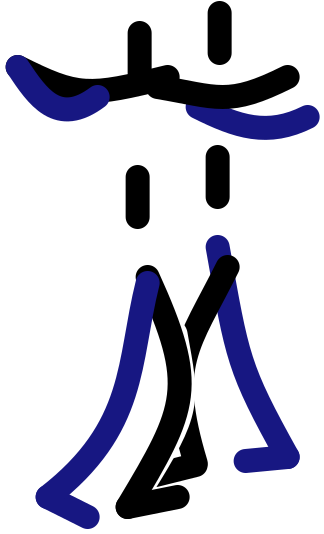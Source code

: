 <?xml version="1.0" encoding="UTF-8"?>
<dia:diagram xmlns:dia="http://www.lysator.liu.se/~alla/dia/">
  <dia:layer name="fundo" visible="false" connectable="false">
    <dia:object type="Standard - Line" version="0" id="O0">
      <dia:attribute name="obj_pos">
        <dia:point val="47.5,-10"/>
      </dia:attribute>
      <dia:attribute name="obj_bb">
        <dia:rectangle val="47.446,-13.794;85.554,-9.946"/>
      </dia:attribute>
      <dia:attribute name="conn_endpoints">
        <dia:point val="47.5,-10"/>
        <dia:point val="85.5,-13.5"/>
      </dia:attribute>
      <dia:attribute name="numcp">
        <dia:int val="1"/>
      </dia:attribute>
      <dia:attribute name="end_arrow">
        <dia:enum val="22"/>
      </dia:attribute>
      <dia:attribute name="end_arrow_length">
        <dia:real val="0.5"/>
      </dia:attribute>
      <dia:attribute name="end_arrow_width">
        <dia:real val="0.5"/>
      </dia:attribute>
    </dia:object>
    <dia:object type="Standard - Line" version="0" id="O1">
      <dia:attribute name="obj_pos">
        <dia:point val="63.6,-43.2"/>
      </dia:attribute>
      <dia:attribute name="obj_bb">
        <dia:rectangle val="63.238,-43.25;63.962,-8.15"/>
      </dia:attribute>
      <dia:attribute name="conn_endpoints">
        <dia:point val="63.6,-43.2"/>
        <dia:point val="63.6,-8.2"/>
      </dia:attribute>
      <dia:attribute name="numcp">
        <dia:int val="1"/>
      </dia:attribute>
      <dia:attribute name="end_arrow">
        <dia:enum val="22"/>
      </dia:attribute>
      <dia:attribute name="end_arrow_length">
        <dia:real val="0.5"/>
      </dia:attribute>
      <dia:attribute name="end_arrow_width">
        <dia:real val="0.5"/>
      </dia:attribute>
    </dia:object>
    <dia:object type="Standard - Line" version="0" id="O2">
      <dia:attribute name="obj_pos">
        <dia:point val="48,-34"/>
      </dia:attribute>
      <dia:attribute name="obj_bb">
        <dia:rectangle val="47.946,-34.054;86.054,-30.696"/>
      </dia:attribute>
      <dia:attribute name="conn_endpoints">
        <dia:point val="48,-34"/>
        <dia:point val="86,-31"/>
      </dia:attribute>
      <dia:attribute name="numcp">
        <dia:int val="1"/>
      </dia:attribute>
      <dia:attribute name="end_arrow">
        <dia:enum val="22"/>
      </dia:attribute>
      <dia:attribute name="end_arrow_length">
        <dia:real val="0.5"/>
      </dia:attribute>
      <dia:attribute name="end_arrow_width">
        <dia:real val="0.5"/>
      </dia:attribute>
    </dia:object>
  </dia:layer>
  <dia:layer name="Segundo plano" visible="true" connectable="true" active="true">
    <dia:object type="Standard - BezierLine" version="0" id="O3">
      <dia:attribute name="obj_pos">
        <dia:point val="66,-32.5"/>
      </dia:attribute>
      <dia:attribute name="obj_bb">
        <dia:rectangle val="57.695,-33.805;66.728,-31.203"/>
      </dia:attribute>
      <dia:attribute name="bez_points">
        <dia:point val="66,-32.5"/>
        <dia:point val="62,-31.5"/>
        <dia:point val="61.5,-31.5"/>
        <dia:point val="58.5,-33"/>
      </dia:attribute>
      <dia:attribute name="corner_types">
        <dia:enum val="0"/>
        <dia:enum val="0"/>
      </dia:attribute>
      <dia:attribute name="line_width">
        <dia:real val="1.2"/>
      </dia:attribute>
      <dia:attribute name="line_caps">
        <dia:enum val="1"/>
      </dia:attribute>
    </dia:object>
    <dia:object type="Standard - BezierLine" version="0" id="O4">
      <dia:attribute name="obj_pos">
        <dia:point val="68.5,-24"/>
      </dia:attribute>
      <dia:attribute name="obj_bb">
        <dia:rectangle val="67.804,-24.696;72.816,-12.684"/>
      </dia:attribute>
      <dia:attribute name="bez_points">
        <dia:point val="68.5,-24"/>
        <dia:point val="69.5,-18.4"/>
        <dia:point val="69.5,-18"/>
        <dia:point val="72,-13.5"/>
      </dia:attribute>
      <dia:attribute name="corner_types">
        <dia:enum val="0"/>
        <dia:enum val="0"/>
      </dia:attribute>
      <dia:attribute name="line_color">
        <dia:color val="#171782ff"/>
      </dia:attribute>
      <dia:attribute name="line_width">
        <dia:real val="1.2"/>
      </dia:attribute>
      <dia:attribute name="line_caps">
        <dia:enum val="1"/>
      </dia:attribute>
    </dia:object>
    <dia:object type="stickman3d - pelvis-gray-150" version="1" id="O5">
      <dia:attribute name="obj_pos">
        <dia:point val="66.5,-27"/>
      </dia:attribute>
      <dia:attribute name="obj_bb">
        <dia:rectangle val="66.279,-27.156;71.295,-22.49"/>
      </dia:attribute>
      <dia:attribute name="meta">
        <dia:composite type="dict"/>
      </dia:attribute>
      <dia:attribute name="elem_corner">
        <dia:point val="66.5,-27"/>
      </dia:attribute>
      <dia:attribute name="elem_width">
        <dia:real val="4.5"/>
      </dia:attribute>
      <dia:attribute name="elem_height">
        <dia:real val="4.3"/>
      </dia:attribute>
      <dia:attribute name="line_width">
        <dia:real val="0.1"/>
      </dia:attribute>
      <dia:attribute name="line_colour">
        <dia:color val="#000000ff"/>
      </dia:attribute>
      <dia:attribute name="fill_colour">
        <dia:color val="#ffffffff"/>
      </dia:attribute>
      <dia:attribute name="show_background">
        <dia:boolean val="true"/>
      </dia:attribute>
      <dia:attribute name="line_style">
        <dia:enum val="0"/>
        <dia:real val="1"/>
      </dia:attribute>
      <dia:attribute name="flip_horizontal">
        <dia:boolean val="false"/>
      </dia:attribute>
      <dia:attribute name="flip_vertical">
        <dia:boolean val="false"/>
      </dia:attribute>
      <dia:attribute name="subscale">
        <dia:real val="1"/>
      </dia:attribute>
    </dia:object>
    <dia:object type="Standard - Line" version="0" id="O6">
      <dia:attribute name="obj_pos">
        <dia:point val="68.5,-28.5"/>
      </dia:attribute>
      <dia:attribute name="obj_bb">
        <dia:rectangle val="67.9,-29.1;69.1,-25.9"/>
      </dia:attribute>
      <dia:attribute name="conn_endpoints">
        <dia:point val="68.5,-28.5"/>
        <dia:point val="68.5,-26.5"/>
      </dia:attribute>
      <dia:attribute name="numcp">
        <dia:int val="1"/>
      </dia:attribute>
      <dia:attribute name="line_width">
        <dia:real val="1.2"/>
      </dia:attribute>
      <dia:attribute name="line_caps">
        <dia:enum val="1"/>
      </dia:attribute>
    </dia:object>
    <dia:object type="stickman3d - torax-gray-000" version="1" id="O7">
      <dia:attribute name="obj_pos">
        <dia:point val="65.1,-33.4"/>
      </dia:attribute>
      <dia:attribute name="obj_bb">
        <dia:rectangle val="64.989,-33.5;73.014,-27.771"/>
      </dia:attribute>
      <dia:attribute name="meta">
        <dia:composite type="dict"/>
      </dia:attribute>
      <dia:attribute name="elem_corner">
        <dia:point val="65.1,-33.4"/>
      </dia:attribute>
      <dia:attribute name="elem_width">
        <dia:real val="7.8"/>
      </dia:attribute>
      <dia:attribute name="elem_height">
        <dia:real val="5.5"/>
      </dia:attribute>
      <dia:attribute name="line_width">
        <dia:real val="0.1"/>
      </dia:attribute>
      <dia:attribute name="line_colour">
        <dia:color val="#000000ff"/>
      </dia:attribute>
      <dia:attribute name="fill_colour">
        <dia:color val="#ffffffff"/>
      </dia:attribute>
      <dia:attribute name="show_background">
        <dia:boolean val="true"/>
      </dia:attribute>
      <dia:attribute name="line_style">
        <dia:enum val="0"/>
        <dia:real val="1"/>
      </dia:attribute>
      <dia:attribute name="flip_horizontal">
        <dia:boolean val="false"/>
      </dia:attribute>
      <dia:attribute name="flip_vertical">
        <dia:boolean val="false"/>
      </dia:attribute>
      <dia:attribute name="subscale">
        <dia:real val="1"/>
      </dia:attribute>
    </dia:object>
    <dia:object type="Standard - Line" version="0" id="O8">
      <dia:attribute name="obj_pos">
        <dia:point val="68.6,-35.7"/>
      </dia:attribute>
      <dia:attribute name="obj_bb">
        <dia:rectangle val="68,-36.3;69.2,-33.1"/>
      </dia:attribute>
      <dia:attribute name="conn_endpoints">
        <dia:point val="68.6,-35.7"/>
        <dia:point val="68.6,-33.7"/>
      </dia:attribute>
      <dia:attribute name="numcp">
        <dia:int val="1"/>
      </dia:attribute>
      <dia:attribute name="line_width">
        <dia:real val="1.2"/>
      </dia:attribute>
      <dia:attribute name="line_caps">
        <dia:enum val="1"/>
      </dia:attribute>
    </dia:object>
    <dia:object type="stickman3d - head-gray" version="1" id="O9">
      <dia:attribute name="obj_pos">
        <dia:point val="66.6,-40"/>
      </dia:attribute>
      <dia:attribute name="obj_bb">
        <dia:rectangle val="66.5,-40.1;70.816,-33.9"/>
      </dia:attribute>
      <dia:attribute name="meta">
        <dia:composite type="dict"/>
      </dia:attribute>
      <dia:attribute name="elem_corner">
        <dia:point val="66.6,-40"/>
      </dia:attribute>
      <dia:attribute name="elem_width">
        <dia:real val="4.116"/>
      </dia:attribute>
      <dia:attribute name="elem_height">
        <dia:real val="6"/>
      </dia:attribute>
      <dia:attribute name="line_width">
        <dia:real val="0.1"/>
      </dia:attribute>
      <dia:attribute name="line_colour">
        <dia:color val="#000000ff"/>
      </dia:attribute>
      <dia:attribute name="fill_colour">
        <dia:color val="#ffffffff"/>
      </dia:attribute>
      <dia:attribute name="show_background">
        <dia:boolean val="true"/>
      </dia:attribute>
      <dia:attribute name="line_style">
        <dia:enum val="0"/>
        <dia:real val="1"/>
      </dia:attribute>
      <dia:attribute name="flip_horizontal">
        <dia:boolean val="false"/>
      </dia:attribute>
      <dia:attribute name="flip_vertical">
        <dia:boolean val="false"/>
      </dia:attribute>
      <dia:attribute name="subscale">
        <dia:real val="1"/>
      </dia:attribute>
    </dia:object>
    <dia:object type="Standard - BezierLine" version="0" id="O10">
      <dia:attribute name="obj_pos">
        <dia:point val="69,-23"/>
      </dia:attribute>
      <dia:attribute name="obj_bb">
        <dia:rectangle val="66.103,-23.805;69.805,-12.453"/>
      </dia:attribute>
      <dia:attribute name="bez_points">
        <dia:point val="69,-23"/>
        <dia:point val="67,-19"/>
        <dia:point val="65.9,-18.2"/>
        <dia:point val="67.4,-13.2"/>
      </dia:attribute>
      <dia:attribute name="corner_types">
        <dia:enum val="0"/>
        <dia:enum val="0"/>
      </dia:attribute>
      <dia:attribute name="line_width">
        <dia:real val="1.2"/>
      </dia:attribute>
      <dia:attribute name="line_caps">
        <dia:enum val="1"/>
      </dia:attribute>
    </dia:object>
    <dia:object type="Standard - Line" version="0" id="O11">
      <dia:attribute name="obj_pos">
        <dia:point val="72,-13.5"/>
      </dia:attribute>
      <dia:attribute name="obj_bb">
        <dia:rectangle val="69.246,-14.154;72.654,-12.646"/>
      </dia:attribute>
      <dia:attribute name="conn_endpoints">
        <dia:point val="72,-13.5"/>
        <dia:point val="69.9,-13.3"/>
      </dia:attribute>
      <dia:attribute name="numcp">
        <dia:int val="1"/>
      </dia:attribute>
      <dia:attribute name="line_color">
        <dia:color val="#171782ff"/>
      </dia:attribute>
      <dia:attribute name="line_width">
        <dia:real val="1.2"/>
      </dia:attribute>
      <dia:attribute name="line_caps">
        <dia:enum val="1"/>
      </dia:attribute>
    </dia:object>
    <dia:object type="Standard - Line" version="0" id="O12">
      <dia:attribute name="obj_pos">
        <dia:point val="65.4,-12.6"/>
      </dia:attribute>
      <dia:attribute name="obj_bb">
        <dia:rectangle val="64.672,-13.828;68.128,-11.872"/>
      </dia:attribute>
      <dia:attribute name="conn_endpoints">
        <dia:point val="65.4,-12.6"/>
        <dia:point val="67.4,-13.1"/>
      </dia:attribute>
      <dia:attribute name="numcp">
        <dia:int val="1"/>
      </dia:attribute>
      <dia:attribute name="line_width">
        <dia:real val="1.2"/>
      </dia:attribute>
      <dia:attribute name="line_caps">
        <dia:enum val="1"/>
      </dia:attribute>
    </dia:object>
    <dia:object type="Standard - BezierLine" version="0" id="O13">
      <dia:attribute name="obj_pos">
        <dia:point val="66.2,-19.6"/>
      </dia:attribute>
      <dia:attribute name="obj_bb">
        <dia:rectangle val="63.398,-20.527;67.385,-10.898"/>
      </dia:attribute>
      <dia:attribute name="bez_points">
        <dia:point val="66.2,-19.6"/>
        <dia:point val="66.8,-16.2"/>
        <dia:point val="67,-16"/>
        <dia:point val="64.5,-12"/>
      </dia:attribute>
      <dia:attribute name="corner_types">
        <dia:enum val="0"/>
        <dia:enum val="0"/>
      </dia:attribute>
      <dia:attribute name="line_color">
        <dia:color val="#ffffffff"/>
      </dia:attribute>
      <dia:attribute name="line_width">
        <dia:real val="1.6"/>
      </dia:attribute>
      <dia:attribute name="line_caps">
        <dia:enum val="1"/>
      </dia:attribute>
    </dia:object>
    <dia:object type="Standard - BezierLine" version="0" id="O14">
      <dia:attribute name="obj_pos">
        <dia:point val="62.5,-31.5"/>
      </dia:attribute>
      <dia:attribute name="obj_bb">
        <dia:rectangle val="57.668,-33.832;63.34,-30.279"/>
      </dia:attribute>
      <dia:attribute name="bez_points">
        <dia:point val="62.5,-31.5"/>
        <dia:point val="60.5,-30"/>
        <dia:point val="59.5,-31.5"/>
        <dia:point val="58.5,-33"/>
      </dia:attribute>
      <dia:attribute name="corner_types">
        <dia:enum val="0"/>
        <dia:enum val="0"/>
      </dia:attribute>
      <dia:attribute name="line_color">
        <dia:color val="#171782ff"/>
      </dia:attribute>
      <dia:attribute name="line_width">
        <dia:real val="1.2"/>
      </dia:attribute>
      <dia:attribute name="line_caps">
        <dia:enum val="1"/>
      </dia:attribute>
    </dia:object>
    <dia:object type="Standard - BezierLine" version="0" id="O15">
      <dia:attribute name="obj_pos">
        <dia:point val="65,-22.5"/>
      </dia:attribute>
      <dia:attribute name="obj_bb">
        <dia:rectangle val="63.177,-23.294;67.201,-10.177"/>
      </dia:attribute>
      <dia:attribute name="bez_points">
        <dia:point val="65,-22.5"/>
        <dia:point val="67.5,-17"/>
        <dia:point val="67,-16"/>
        <dia:point val="64,-11"/>
      </dia:attribute>
      <dia:attribute name="corner_types">
        <dia:enum val="0"/>
        <dia:enum val="0"/>
      </dia:attribute>
      <dia:attribute name="line_width">
        <dia:real val="1.2"/>
      </dia:attribute>
      <dia:attribute name="line_caps">
        <dia:enum val="1"/>
      </dia:attribute>
    </dia:object>
    <dia:object type="Standard - Line" version="0" id="O16">
      <dia:attribute name="obj_pos">
        <dia:point val="64,-11"/>
      </dia:attribute>
      <dia:attribute name="obj_bb">
        <dia:rectangle val="63.294,-12.206;67.206,-10.294"/>
      </dia:attribute>
      <dia:attribute name="conn_endpoints">
        <dia:point val="64,-11"/>
        <dia:point val="66.5,-11.5"/>
      </dia:attribute>
      <dia:attribute name="numcp">
        <dia:int val="1"/>
      </dia:attribute>
      <dia:attribute name="line_width">
        <dia:real val="1.2"/>
      </dia:attribute>
      <dia:attribute name="line_caps">
        <dia:enum val="1"/>
      </dia:attribute>
    </dia:object>
    <dia:object type="stickman3d - pelvis-white-150" version="1" id="O17">
      <dia:attribute name="obj_pos">
        <dia:point val="62.5,-26"/>
      </dia:attribute>
      <dia:attribute name="obj_bb">
        <dia:rectangle val="62.279,-26.156;67.295,-21.49"/>
      </dia:attribute>
      <dia:attribute name="meta">
        <dia:composite type="dict"/>
      </dia:attribute>
      <dia:attribute name="elem_corner">
        <dia:point val="62.5,-26"/>
      </dia:attribute>
      <dia:attribute name="elem_width">
        <dia:real val="4.5"/>
      </dia:attribute>
      <dia:attribute name="elem_height">
        <dia:real val="4.3"/>
      </dia:attribute>
      <dia:attribute name="line_width">
        <dia:real val="0.1"/>
      </dia:attribute>
      <dia:attribute name="line_colour">
        <dia:color val="#000000ff"/>
      </dia:attribute>
      <dia:attribute name="fill_colour">
        <dia:color val="#ffffffff"/>
      </dia:attribute>
      <dia:attribute name="show_background">
        <dia:boolean val="true"/>
      </dia:attribute>
      <dia:attribute name="line_style">
        <dia:enum val="0"/>
        <dia:real val="1"/>
      </dia:attribute>
      <dia:attribute name="flip_horizontal">
        <dia:boolean val="false"/>
      </dia:attribute>
      <dia:attribute name="flip_vertical">
        <dia:boolean val="false"/>
      </dia:attribute>
      <dia:attribute name="subscale">
        <dia:real val="1"/>
      </dia:attribute>
    </dia:object>
    <dia:object type="Standard - Line" version="0" id="O18">
      <dia:attribute name="obj_pos">
        <dia:point val="64.5,-27.5"/>
      </dia:attribute>
      <dia:attribute name="obj_bb">
        <dia:rectangle val="63.9,-28.1;65.1,-24.9"/>
      </dia:attribute>
      <dia:attribute name="conn_endpoints">
        <dia:point val="64.5,-27.5"/>
        <dia:point val="64.5,-25.5"/>
      </dia:attribute>
      <dia:attribute name="numcp">
        <dia:int val="1"/>
      </dia:attribute>
      <dia:attribute name="line_width">
        <dia:real val="1.2"/>
      </dia:attribute>
      <dia:attribute name="line_caps">
        <dia:enum val="1"/>
      </dia:attribute>
    </dia:object>
    <dia:object type="stickman3d - torax-white-000" version="1" id="O19">
      <dia:attribute name="obj_pos">
        <dia:point val="61,-32.3"/>
      </dia:attribute>
      <dia:attribute name="obj_bb">
        <dia:rectangle val="60.889,-32.4;68.914,-26.671"/>
      </dia:attribute>
      <dia:attribute name="meta">
        <dia:composite type="dict"/>
      </dia:attribute>
      <dia:attribute name="elem_corner">
        <dia:point val="61,-32.3"/>
      </dia:attribute>
      <dia:attribute name="elem_width">
        <dia:real val="7.8"/>
      </dia:attribute>
      <dia:attribute name="elem_height">
        <dia:real val="5.5"/>
      </dia:attribute>
      <dia:attribute name="line_width">
        <dia:real val="0.1"/>
      </dia:attribute>
      <dia:attribute name="line_colour">
        <dia:color val="#000000ff"/>
      </dia:attribute>
      <dia:attribute name="fill_colour">
        <dia:color val="#ffffffff"/>
      </dia:attribute>
      <dia:attribute name="show_background">
        <dia:boolean val="true"/>
      </dia:attribute>
      <dia:attribute name="line_style">
        <dia:enum val="0"/>
        <dia:real val="1"/>
      </dia:attribute>
      <dia:attribute name="flip_horizontal">
        <dia:boolean val="false"/>
      </dia:attribute>
      <dia:attribute name="flip_vertical">
        <dia:boolean val="false"/>
      </dia:attribute>
      <dia:attribute name="subscale">
        <dia:real val="1"/>
      </dia:attribute>
    </dia:object>
    <dia:object type="Standard - Line" version="0" id="O20">
      <dia:attribute name="obj_pos">
        <dia:point val="64.6,-34.7"/>
      </dia:attribute>
      <dia:attribute name="obj_bb">
        <dia:rectangle val="64,-35.3;65.2,-32.1"/>
      </dia:attribute>
      <dia:attribute name="conn_endpoints">
        <dia:point val="64.6,-34.7"/>
        <dia:point val="64.6,-32.7"/>
      </dia:attribute>
      <dia:attribute name="numcp">
        <dia:int val="1"/>
      </dia:attribute>
      <dia:attribute name="line_width">
        <dia:real val="1.2"/>
      </dia:attribute>
      <dia:attribute name="line_caps">
        <dia:enum val="1"/>
      </dia:attribute>
    </dia:object>
    <dia:object type="stickman3d - head-white" version="1" id="O21">
      <dia:attribute name="obj_pos">
        <dia:point val="62.6,-39.2"/>
      </dia:attribute>
      <dia:attribute name="obj_bb">
        <dia:rectangle val="62.5,-39.3;66.816,-33.1"/>
      </dia:attribute>
      <dia:attribute name="meta">
        <dia:composite type="dict"/>
      </dia:attribute>
      <dia:attribute name="elem_corner">
        <dia:point val="62.6,-39.2"/>
      </dia:attribute>
      <dia:attribute name="elem_width">
        <dia:real val="4.116"/>
      </dia:attribute>
      <dia:attribute name="elem_height">
        <dia:real val="6.0"/>
      </dia:attribute>
      <dia:attribute name="line_width">
        <dia:real val="0.1"/>
      </dia:attribute>
      <dia:attribute name="line_colour">
        <dia:color val="#000000ff"/>
      </dia:attribute>
      <dia:attribute name="fill_colour">
        <dia:color val="#ffffffff"/>
      </dia:attribute>
      <dia:attribute name="show_background">
        <dia:boolean val="true"/>
      </dia:attribute>
      <dia:attribute name="line_style">
        <dia:enum val="0"/>
        <dia:real val="1"/>
      </dia:attribute>
      <dia:attribute name="flip_horizontal">
        <dia:boolean val="false"/>
      </dia:attribute>
      <dia:attribute name="flip_vertical">
        <dia:boolean val="false"/>
      </dia:attribute>
      <dia:attribute name="subscale">
        <dia:real val="1"/>
      </dia:attribute>
    </dia:object>
    <dia:object type="Standard - Line" version="0" id="O22">
      <dia:attribute name="obj_pos">
        <dia:point val="60,-11.5"/>
      </dia:attribute>
      <dia:attribute name="obj_bb">
        <dia:rectangle val="59.195,-12.305;62.805,-9.695"/>
      </dia:attribute>
      <dia:attribute name="conn_endpoints">
        <dia:point val="60,-11.5"/>
        <dia:point val="62,-10.5"/>
      </dia:attribute>
      <dia:attribute name="numcp">
        <dia:int val="1"/>
      </dia:attribute>
      <dia:attribute name="line_color">
        <dia:color val="#171782ff"/>
      </dia:attribute>
      <dia:attribute name="line_width">
        <dia:real val="1.2"/>
      </dia:attribute>
      <dia:attribute name="line_caps">
        <dia:enum val="1"/>
      </dia:attribute>
    </dia:object>
    <dia:object type="Standard - BezierLine" version="0" id="O23">
      <dia:attribute name="obj_pos">
        <dia:point val="65,-22.2"/>
      </dia:attribute>
      <dia:attribute name="obj_bb">
        <dia:rectangle val="59.158,-22.928;65.728,-10.658"/>
      </dia:attribute>
      <dia:attribute name="bez_points">
        <dia:point val="65,-22.2"/>
        <dia:point val="64,-18.2"/>
        <dia:point val="64.5,-15"/>
        <dia:point val="60,-11.5"/>
      </dia:attribute>
      <dia:attribute name="corner_types">
        <dia:enum val="0"/>
        <dia:enum val="0"/>
      </dia:attribute>
      <dia:attribute name="line_color">
        <dia:color val="#171782ff"/>
      </dia:attribute>
      <dia:attribute name="line_width">
        <dia:real val="1.2"/>
      </dia:attribute>
      <dia:attribute name="line_caps">
        <dia:enum val="1"/>
      </dia:attribute>
    </dia:object>
    <dia:object type="Standard - BezierLine" version="0" id="O24">
      <dia:attribute name="obj_pos">
        <dia:point val="73,-30.5"/>
      </dia:attribute>
      <dia:attribute name="obj_bb">
        <dia:rectangle val="66.695,-31.805;73.805,-29.355"/>
      </dia:attribute>
      <dia:attribute name="bez_points">
        <dia:point val="73,-30.5"/>
        <dia:point val="71,-29.5"/>
        <dia:point val="69.5,-30"/>
        <dia:point val="67.5,-31"/>
      </dia:attribute>
      <dia:attribute name="corner_types">
        <dia:enum val="0"/>
        <dia:enum val="0"/>
      </dia:attribute>
      <dia:attribute name="line_color">
        <dia:color val="#171782ff"/>
      </dia:attribute>
      <dia:attribute name="line_width">
        <dia:real val="1.2"/>
      </dia:attribute>
      <dia:attribute name="line_caps">
        <dia:enum val="1"/>
      </dia:attribute>
    </dia:object>
    <dia:object type="Standard - BezierLine" version="0" id="O25">
      <dia:attribute name="obj_pos">
        <dia:point val="72,-32.5"/>
      </dia:attribute>
      <dia:attribute name="obj_bb">
        <dia:rectangle val="64.809,-33.305;72.805,-30.9"/>
      </dia:attribute>
      <dia:attribute name="bez_points">
        <dia:point val="72,-32.5"/>
        <dia:point val="69,-31"/>
        <dia:point val="68.5,-31.5"/>
        <dia:point val="65.5,-32"/>
      </dia:attribute>
      <dia:attribute name="corner_types">
        <dia:enum val="0"/>
        <dia:enum val="0"/>
      </dia:attribute>
      <dia:attribute name="line_width">
        <dia:real val="1.2"/>
      </dia:attribute>
      <dia:attribute name="line_caps">
        <dia:enum val="1"/>
      </dia:attribute>
    </dia:object>
  </dia:layer>
</dia:diagram>
